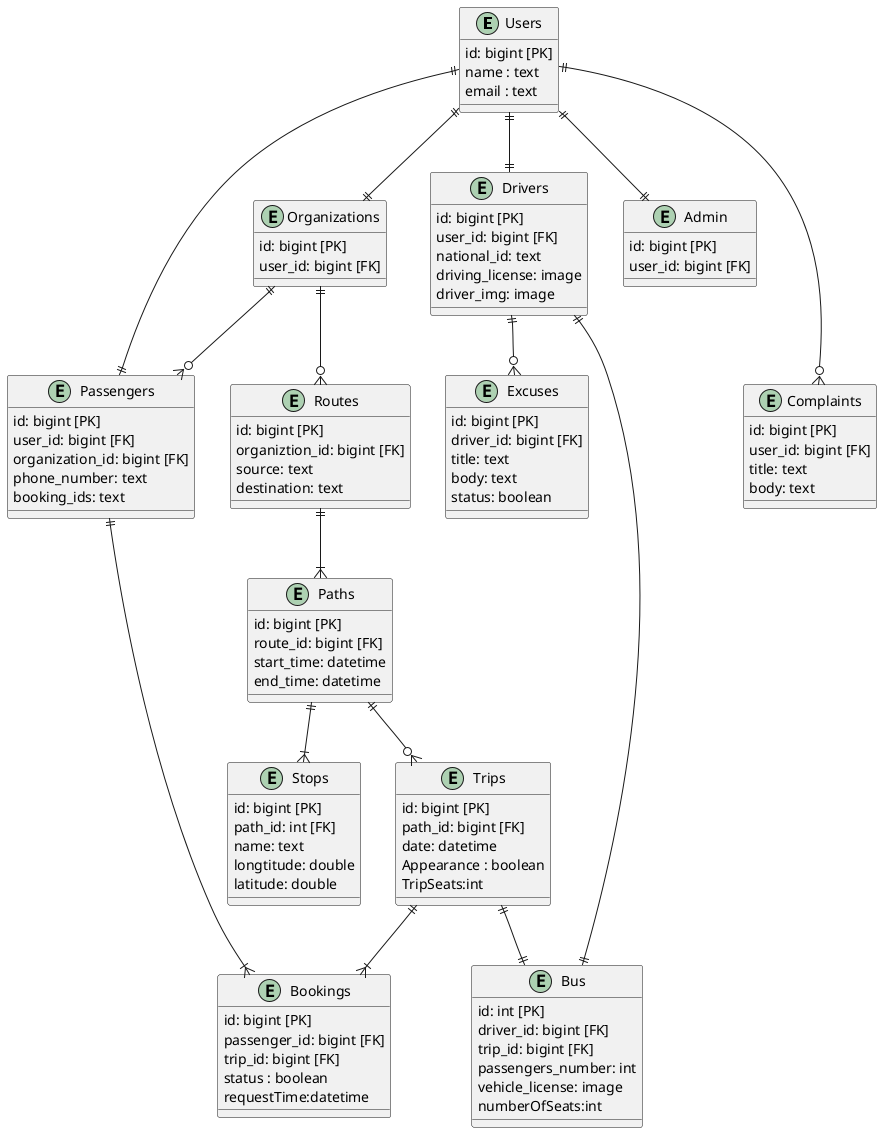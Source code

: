 @startuml erd
entity Users {
  id: bigint [PK]
  name : text
  email : text
}
entity Passengers {
  id: bigint [PK]
  user_id: bigint [FK]
  organization_id: bigint [FK]
  phone_number: text
  booking_ids: text
}

entity Organizations {
  id: bigint [PK]
  user_id: bigint [FK]
}

entity Drivers {
  id: bigint [PK]
  user_id: bigint [FK]
  national_id: text
  driving_license: image
  driver_img: image
}
entity Admin {
  id: bigint [PK]
  user_id: bigint [FK]
}
entity Excuses {
  id: bigint [PK]
  driver_id: bigint [FK]
  title: text
  body: text
  status: boolean
}
entity Routes {
  id: bigint [PK]
  organiztion_id: bigint [FK]
  source: text
  destination: text

}
entity Paths {
  id: bigint [PK]
  route_id: bigint [FK]
  start_time: datetime
  end_time: datetime
}
entity Stops {
  id: bigint [PK]
  path_id: int [FK]
  name: text
  longtitude: double
  latitude: double
}
entity Bus {
  id: int [PK]
  driver_id: bigint [FK]
  trip_id: bigint [FK]
  passengers_number: int
  vehicle_license: image
  numberOfSeats:int
}
entity Bookings {
  id: bigint [PK]
  passenger_id: bigint [FK]
  trip_id: bigint [FK]
  status : boolean
  requestTime:datetime
}

entity Trips {
  id: bigint [PK]
  path_id: bigint [FK]
  date: datetime
  Appearance : boolean
  TripSeats:int
}
entity Complaints {
  id: bigint [PK]
  user_id: bigint [FK]
  title: text
  body: text

}
Users ||--|| Passengers
Users ||--|| Drivers
Users ||--|| Organizations
Users ||--|| Admin

Users ||---o{ Complaints
Organizations ||--o{ Passengers
Organizations ||--o{ Routes
Drivers ||--o{ Excuses

Routes ||--|{ Paths
Paths ||--|{ Stops
Paths ||--o{ Trips
Trips ||--|| Bus
Drivers ||--|| Bus

Passengers ||--|{ Bookings
Trips ||--|{ Bookings


@enduml